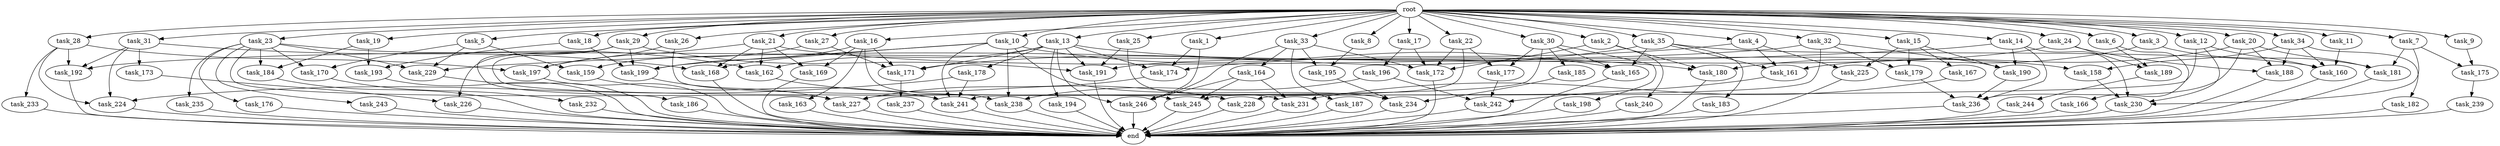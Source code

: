 digraph G {
  task_189 [size="936302870.528000"];
  task_171 [size="1451698946.048000"];
  task_32 [size="1.024000"];
  task_191 [size="1709396983.808000"];
  task_28 [size="1.024000"];
  task_27 [size="1.024000"];
  task_4 [size="1.024000"];
  task_2 [size="1.024000"];
  task_13 [size="1.024000"];
  task_224 [size="1589137899.520000"];
  task_186 [size="77309411.328000"];
  task_177 [size="498216206.336000"];
  task_168 [size="592705486.848000"];
  task_228 [size="687194767.360000"];
  task_245 [size="704374636.544000"];
  task_6 [size="1.024000"];
  task_9 [size="1.024000"];
  task_20 [size="1.024000"];
  task_227 [size="2353642078.208000"];
  task_241 [size="2267742732.288000"];
  task_159 [size="1005022347.264000"];
  task_188 [size="1073741824.000000"];
  task_231 [size="1013612281.856000"];
  task_158 [size="996432412.672000"];
  task_183 [size="137438953.472000"];
  task_31 [size="1.024000"];
  task_179 [size="1099511627.776000"];
  task_230 [size="1451698946.048000"];
  task_16 [size="1.024000"];
  task_185 [size="420906795.008000"];
  task_175 [size="687194767.360000"];
  task_243 [size="858993459.200000"];
  task_161 [size="489626271.744000"];
  task_170 [size="1554778161.152000"];
  task_15 [size="1.024000"];
  task_10 [size="1.024000"];
  task_173 [size="34359738.368000"];
  task_29 [size="1.024000"];
  task_199 [size="841813590.016000"];
  task_26 [size="1.024000"];
  task_240 [size="695784701.952000"];
  task_162 [size="1692217114.624000"];
  task_235 [size="858993459.200000"];
  task_167 [size="549755813.888000"];
  task_190 [size="1649267441.664000"];
  task_237 [size="309237645.312000"];
  task_172 [size="1408749273.088000"];
  task_25 [size="1.024000"];
  end [size="0.000000"];
  task_169 [size="446676598.784000"];
  task_192 [size="1279900254.208000"];
  task_14 [size="1.024000"];
  task_180 [size="1700807049.216000"];
  task_18 [size="1.024000"];
  task_12 [size="1.024000"];
  task_33 [size="1.024000"];
  task_182 [size="858993459.200000"];
  task_197 [size="1382979469.312000"];
  task_242 [size="1494648619.008000"];
  task_24 [size="1.024000"];
  task_229 [size="2104533975.040000"];
  task_236 [size="1967095021.568000"];
  task_246 [size="1537598291.968000"];
  task_184 [size="1168231104.512000"];
  task_174 [size="1460288880.640000"];
  task_21 [size="1.024000"];
  task_244 [size="858993459.200000"];
  task_196 [size="420906795.008000"];
  task_187 [size="214748364.800000"];
  task_23 [size="1.024000"];
  task_176 [size="858993459.200000"];
  root [size="0.000000"];
  task_5 [size="1.024000"];
  task_195 [size="910533066.752000"];
  task_193 [size="343597383.680000"];
  task_11 [size="1.024000"];
  task_194 [size="695784701.952000"];
  task_19 [size="1.024000"];
  task_234 [size="773094113.280000"];
  task_3 [size="1.024000"];
  task_166 [size="858993459.200000"];
  task_239 [size="214748364.800000"];
  task_225 [size="764504178.688000"];
  task_232 [size="858993459.200000"];
  task_22 [size="1.024000"];
  task_165 [size="979252543.488000"];
  task_7 [size="1.024000"];
  task_34 [size="1.024000"];
  task_233 [size="695784701.952000"];
  task_226 [size="498216206.336000"];
  task_17 [size="1.024000"];
  task_198 [size="420906795.008000"];
  task_164 [size="214748364.800000"];
  task_178 [size="695784701.952000"];
  task_1 [size="1.024000"];
  task_160 [size="1425929142.272000"];
  task_181 [size="996432412.672000"];
  task_35 [size="1.024000"];
  task_163 [size="309237645.312000"];
  task_30 [size="1.024000"];
  task_238 [size="1151051235.328000"];
  task_8 [size="1.024000"];

  task_189 -> task_244 [size="838860800.000000"];
  task_171 -> task_237 [size="301989888.000000"];
  task_32 -> task_192 [size="536870912.000000"];
  task_32 -> task_190 [size="536870912.000000"];
  task_32 -> task_179 [size="536870912.000000"];
  task_32 -> task_228 [size="536870912.000000"];
  task_191 -> end [size="1.000000"];
  task_28 -> task_224 [size="679477248.000000"];
  task_28 -> task_192 [size="679477248.000000"];
  task_28 -> task_233 [size="679477248.000000"];
  task_28 -> task_197 [size="679477248.000000"];
  task_27 -> task_159 [size="301989888.000000"];
  task_27 -> task_171 [size="301989888.000000"];
  task_4 -> task_161 [size="209715200.000000"];
  task_4 -> task_225 [size="209715200.000000"];
  task_4 -> task_174 [size="209715200.000000"];
  task_2 -> task_240 [size="679477248.000000"];
  task_2 -> task_180 [size="679477248.000000"];
  task_2 -> task_172 [size="679477248.000000"];
  task_13 -> task_246 [size="679477248.000000"];
  task_13 -> task_162 [size="679477248.000000"];
  task_13 -> task_171 [size="679477248.000000"];
  task_13 -> task_191 [size="679477248.000000"];
  task_13 -> task_194 [size="679477248.000000"];
  task_13 -> task_180 [size="679477248.000000"];
  task_13 -> task_174 [size="679477248.000000"];
  task_13 -> task_178 [size="679477248.000000"];
  task_224 -> end [size="1.000000"];
  task_186 -> end [size="1.000000"];
  task_177 -> task_242 [size="838860800.000000"];
  task_168 -> end [size="1.000000"];
  task_228 -> end [size="1.000000"];
  task_245 -> end [size="1.000000"];
  task_6 -> task_189 [size="838860800.000000"];
  task_6 -> task_166 [size="838860800.000000"];
  task_9 -> task_175 [size="134217728.000000"];
  task_20 -> task_161 [size="134217728.000000"];
  task_20 -> task_181 [size="134217728.000000"];
  task_20 -> task_188 [size="134217728.000000"];
  task_20 -> task_236 [size="134217728.000000"];
  task_227 -> end [size="1.000000"];
  task_241 -> end [size="1.000000"];
  task_159 -> task_241 [size="679477248.000000"];
  task_188 -> end [size="1.000000"];
  task_231 -> end [size="1.000000"];
  task_158 -> task_230 [size="134217728.000000"];
  task_183 -> end [size="1.000000"];
  task_31 -> task_224 [size="33554432.000000"];
  task_31 -> task_192 [size="33554432.000000"];
  task_31 -> task_168 [size="33554432.000000"];
  task_31 -> task_173 [size="33554432.000000"];
  task_179 -> task_236 [size="838860800.000000"];
  task_230 -> end [size="1.000000"];
  task_16 -> task_169 [size="301989888.000000"];
  task_16 -> task_163 [size="301989888.000000"];
  task_16 -> task_199 [size="301989888.000000"];
  task_16 -> task_238 [size="301989888.000000"];
  task_16 -> task_171 [size="301989888.000000"];
  task_185 -> task_234 [size="209715200.000000"];
  task_175 -> task_239 [size="209715200.000000"];
  task_243 -> end [size="1.000000"];
  task_161 -> task_242 [size="209715200.000000"];
  task_170 -> task_232 [size="838860800.000000"];
  task_15 -> task_167 [size="536870912.000000"];
  task_15 -> task_190 [size="536870912.000000"];
  task_15 -> task_225 [size="536870912.000000"];
  task_15 -> task_179 [size="536870912.000000"];
  task_10 -> task_168 [size="411041792.000000"];
  task_10 -> task_241 [size="411041792.000000"];
  task_10 -> task_234 [size="411041792.000000"];
  task_10 -> task_238 [size="411041792.000000"];
  task_10 -> task_199 [size="411041792.000000"];
  task_10 -> task_165 [size="411041792.000000"];
  task_173 -> task_226 [size="411041792.000000"];
  task_29 -> task_186 [size="75497472.000000"];
  task_29 -> task_191 [size="75497472.000000"];
  task_29 -> task_199 [size="75497472.000000"];
  task_29 -> task_241 [size="75497472.000000"];
  task_29 -> task_226 [size="75497472.000000"];
  task_199 -> task_227 [size="838860800.000000"];
  task_26 -> task_245 [size="536870912.000000"];
  task_26 -> task_197 [size="536870912.000000"];
  task_240 -> end [size="1.000000"];
  task_162 -> task_228 [size="134217728.000000"];
  task_235 -> end [size="1.000000"];
  task_167 -> task_231 [size="75497472.000000"];
  task_190 -> task_236 [size="411041792.000000"];
  task_237 -> end [size="1.000000"];
  task_172 -> end [size="1.000000"];
  task_25 -> task_231 [size="838860800.000000"];
  task_25 -> task_191 [size="838860800.000000"];
  task_169 -> end [size="1.000000"];
  task_192 -> end [size="1.000000"];
  task_14 -> task_230 [size="536870912.000000"];
  task_14 -> task_190 [size="536870912.000000"];
  task_14 -> task_229 [size="536870912.000000"];
  task_14 -> task_236 [size="536870912.000000"];
  task_180 -> end [size="1.000000"];
  task_18 -> task_199 [size="33554432.000000"];
  task_18 -> task_193 [size="33554432.000000"];
  task_12 -> task_230 [size="209715200.000000"];
  task_12 -> task_160 [size="209715200.000000"];
  task_12 -> task_241 [size="209715200.000000"];
  task_33 -> task_187 [size="209715200.000000"];
  task_33 -> task_195 [size="209715200.000000"];
  task_33 -> task_164 [size="209715200.000000"];
  task_33 -> task_172 [size="209715200.000000"];
  task_33 -> task_246 [size="209715200.000000"];
  task_182 -> end [size="1.000000"];
  task_197 -> end [size="1.000000"];
  task_242 -> end [size="1.000000"];
  task_24 -> task_189 [size="75497472.000000"];
  task_24 -> task_188 [size="75497472.000000"];
  task_24 -> task_191 [size="75497472.000000"];
  task_229 -> end [size="1.000000"];
  task_236 -> end [size="1.000000"];
  task_246 -> end [size="1.000000"];
  task_184 -> end [size="1.000000"];
  task_174 -> task_227 [size="209715200.000000"];
  task_21 -> task_169 [size="134217728.000000"];
  task_21 -> task_168 [size="134217728.000000"];
  task_21 -> task_197 [size="134217728.000000"];
  task_21 -> task_158 [size="134217728.000000"];
  task_21 -> task_162 [size="134217728.000000"];
  task_244 -> end [size="1.000000"];
  task_196 -> task_242 [size="411041792.000000"];
  task_196 -> task_238 [size="411041792.000000"];
  task_187 -> end [size="1.000000"];
  task_23 -> task_227 [size="838860800.000000"];
  task_23 -> task_235 [size="838860800.000000"];
  task_23 -> task_184 [size="838860800.000000"];
  task_23 -> task_162 [size="838860800.000000"];
  task_23 -> task_243 [size="838860800.000000"];
  task_23 -> task_176 [size="838860800.000000"];
  task_23 -> task_170 [size="838860800.000000"];
  task_23 -> task_229 [size="838860800.000000"];
  task_176 -> end [size="1.000000"];
  root -> task_12 [size="1.000000"];
  root -> task_16 [size="1.000000"];
  root -> task_9 [size="1.000000"];
  root -> task_1 [size="1.000000"];
  root -> task_11 [size="1.000000"];
  root -> task_22 [size="1.000000"];
  root -> task_7 [size="1.000000"];
  root -> task_28 [size="1.000000"];
  root -> task_4 [size="1.000000"];
  root -> task_34 [size="1.000000"];
  root -> task_2 [size="1.000000"];
  root -> task_15 [size="1.000000"];
  root -> task_10 [size="1.000000"];
  root -> task_29 [size="1.000000"];
  root -> task_21 [size="1.000000"];
  root -> task_17 [size="1.000000"];
  root -> task_18 [size="1.000000"];
  root -> task_27 [size="1.000000"];
  root -> task_20 [size="1.000000"];
  root -> task_23 [size="1.000000"];
  root -> task_6 [size="1.000000"];
  root -> task_32 [size="1.000000"];
  root -> task_5 [size="1.000000"];
  root -> task_26 [size="1.000000"];
  root -> task_25 [size="1.000000"];
  root -> task_8 [size="1.000000"];
  root -> task_35 [size="1.000000"];
  root -> task_13 [size="1.000000"];
  root -> task_30 [size="1.000000"];
  root -> task_19 [size="1.000000"];
  root -> task_33 [size="1.000000"];
  root -> task_24 [size="1.000000"];
  root -> task_3 [size="1.000000"];
  root -> task_31 [size="1.000000"];
  root -> task_14 [size="1.000000"];
  task_5 -> task_159 [size="679477248.000000"];
  task_5 -> task_229 [size="679477248.000000"];
  task_5 -> task_170 [size="679477248.000000"];
  task_195 -> task_234 [size="134217728.000000"];
  task_193 -> end [size="1.000000"];
  task_11 -> task_160 [size="209715200.000000"];
  task_194 -> end [size="1.000000"];
  task_19 -> task_193 [size="301989888.000000"];
  task_19 -> task_184 [size="301989888.000000"];
  task_234 -> end [size="1.000000"];
  task_3 -> task_180 [size="301989888.000000"];
  task_3 -> task_181 [size="301989888.000000"];
  task_166 -> end [size="1.000000"];
  task_239 -> end [size="1.000000"];
  task_225 -> end [size="1.000000"];
  task_232 -> end [size="1.000000"];
  task_22 -> task_245 [size="75497472.000000"];
  task_22 -> task_172 [size="75497472.000000"];
  task_22 -> task_177 [size="75497472.000000"];
  task_165 -> end [size="1.000000"];
  task_7 -> task_175 [size="536870912.000000"];
  task_7 -> task_230 [size="536870912.000000"];
  task_7 -> task_181 [size="536870912.000000"];
  task_34 -> task_160 [size="838860800.000000"];
  task_34 -> task_182 [size="838860800.000000"];
  task_34 -> task_188 [size="838860800.000000"];
  task_34 -> task_158 [size="838860800.000000"];
  task_233 -> end [size="1.000000"];
  task_226 -> end [size="1.000000"];
  task_17 -> task_172 [size="411041792.000000"];
  task_17 -> task_196 [size="411041792.000000"];
  task_198 -> end [size="1.000000"];
  task_164 -> task_231 [size="75497472.000000"];
  task_164 -> task_245 [size="75497472.000000"];
  task_164 -> task_246 [size="75497472.000000"];
  task_178 -> task_224 [size="838860800.000000"];
  task_178 -> task_241 [size="838860800.000000"];
  task_1 -> task_246 [size="536870912.000000"];
  task_1 -> task_174 [size="536870912.000000"];
  task_160 -> end [size="1.000000"];
  task_181 -> end [size="1.000000"];
  task_35 -> task_161 [size="134217728.000000"];
  task_35 -> task_183 [size="134217728.000000"];
  task_35 -> task_160 [size="134217728.000000"];
  task_35 -> task_165 [size="134217728.000000"];
  task_35 -> task_171 [size="134217728.000000"];
  task_163 -> end [size="1.000000"];
  task_30 -> task_227 [size="411041792.000000"];
  task_30 -> task_185 [size="411041792.000000"];
  task_30 -> task_165 [size="411041792.000000"];
  task_30 -> task_198 [size="411041792.000000"];
  task_30 -> task_177 [size="411041792.000000"];
  task_238 -> end [size="1.000000"];
  task_8 -> task_195 [size="679477248.000000"];
}
